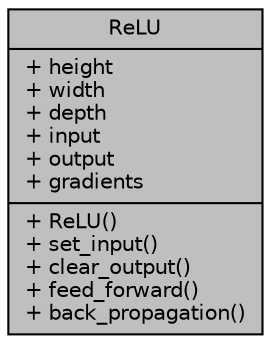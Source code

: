 digraph "ReLU"
{
 // LATEX_PDF_SIZE
  edge [fontname="Helvetica",fontsize="10",labelfontname="Helvetica",labelfontsize="10"];
  node [fontname="Helvetica",fontsize="10",shape=record];
  Node1 [label="{ReLU\n|+ height\l+ width\l+ depth\l+ input\l+ output\l+ gradients\l|+ ReLU()\l+ set_input()\l+ clear_output()\l+ feed_forward()\l+ back_propagation()\l}",height=0.2,width=0.4,color="black", fillcolor="grey75", style="filled", fontcolor="black",tooltip="ReLU Layer."];
}
